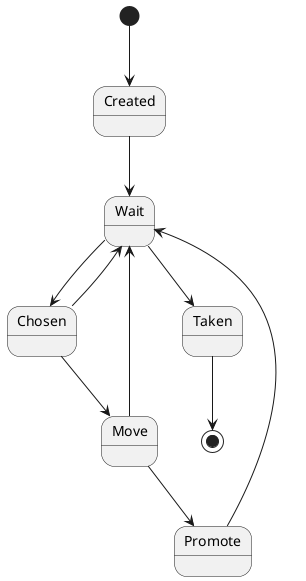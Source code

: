 @startuml Pawn 
[*] --> Created
Created --> Wait
Wait --> Chosen
Chosen --> Move
Chosen --> Wait
Move --> Wait
Move --> Promote
Promote --> Wait
Wait --> Taken
Taken --> [*]
@enduml